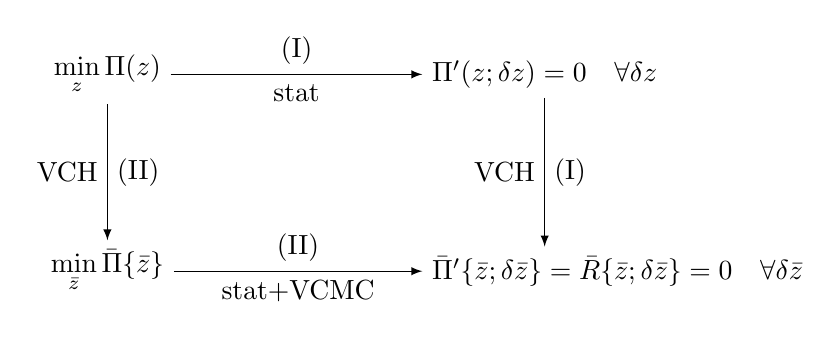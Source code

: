\begin{tikzpicture}
 \newcommand{\ub}{z}
 \node (A) at(0,0) {$\displaystyle\min_{\ub} \Pi(\ub)$};
 \node (B) at(0,-2.5) {$\displaystyle\min_{\bar{\ub}} \bar{\Pi}\{\bar{\ub}\}$};

 \node[right] (C) at(4,0) {$\Pi'(\ub;\delta\ub) = 0 \quad\forall \delta\ub$};
 \node[right] (D) at(4,-2.5) {$\bar{\Pi}'\{\bar\ub;\delta\bar\ub\} = \bar{R}\{\bar\ub;\delta\bar\ub\} = 0 \quad\forall \delta\bar\ub$};

% \node at(5,-3.5) {$=\bar{R}\{\ub;\delta\ub\}$};

 \draw[-latex] (A) -- coordinate(AB) (B);
 \draw[-latex] (B) -- coordinate(BD) (D);

 \draw[-latex] (A) -- coordinate(AC) (C);
 \draw[-latex] (C) -- coordinate(CD) (C |- D.north);

 \node[left] at (AB) {VCH};
 \node[right] at (AB) {(II)};

 \node[below] at (BD) {stat+VCMC};
 \node[above] at (BD) {(II)};


 \node[below] at (AC) {stat};
 \node[above] at (AC) {(I)};

 \node[left] at (CD) {VCH};
 \node[right] at (CD) {(I)};


\end{tikzpicture}